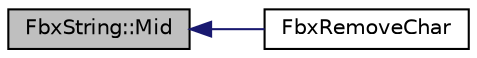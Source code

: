 digraph "FbxString::Mid"
{
  edge [fontname="Helvetica",fontsize="10",labelfontname="Helvetica",labelfontsize="10"];
  node [fontname="Helvetica",fontsize="10",shape=record];
  rankdir="LR";
  Node74 [label="FbxString::Mid",height=0.2,width=0.4,color="black", fillcolor="grey75", style="filled", fontcolor="black"];
  Node74 -> Node75 [dir="back",color="midnightblue",fontsize="10",style="solid"];
  Node75 [label="FbxRemoveChar",height=0.2,width=0.4,color="black", fillcolor="white", style="filled",URL="$fbxstring_8h.html#a42f53da67991b552e43d21f5ac4efa10"];
}

